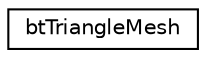 digraph G
{
  edge [fontname="Helvetica",fontsize="10",labelfontname="Helvetica",labelfontsize="10"];
  node [fontname="Helvetica",fontsize="10",shape=record];
  rankdir=LR;
  Node1 [label="btTriangleMesh",height=0.2,width=0.4,color="black", fillcolor="white", style="filled",URL="$df/d27/classbtTriangleMesh.html"];
}
